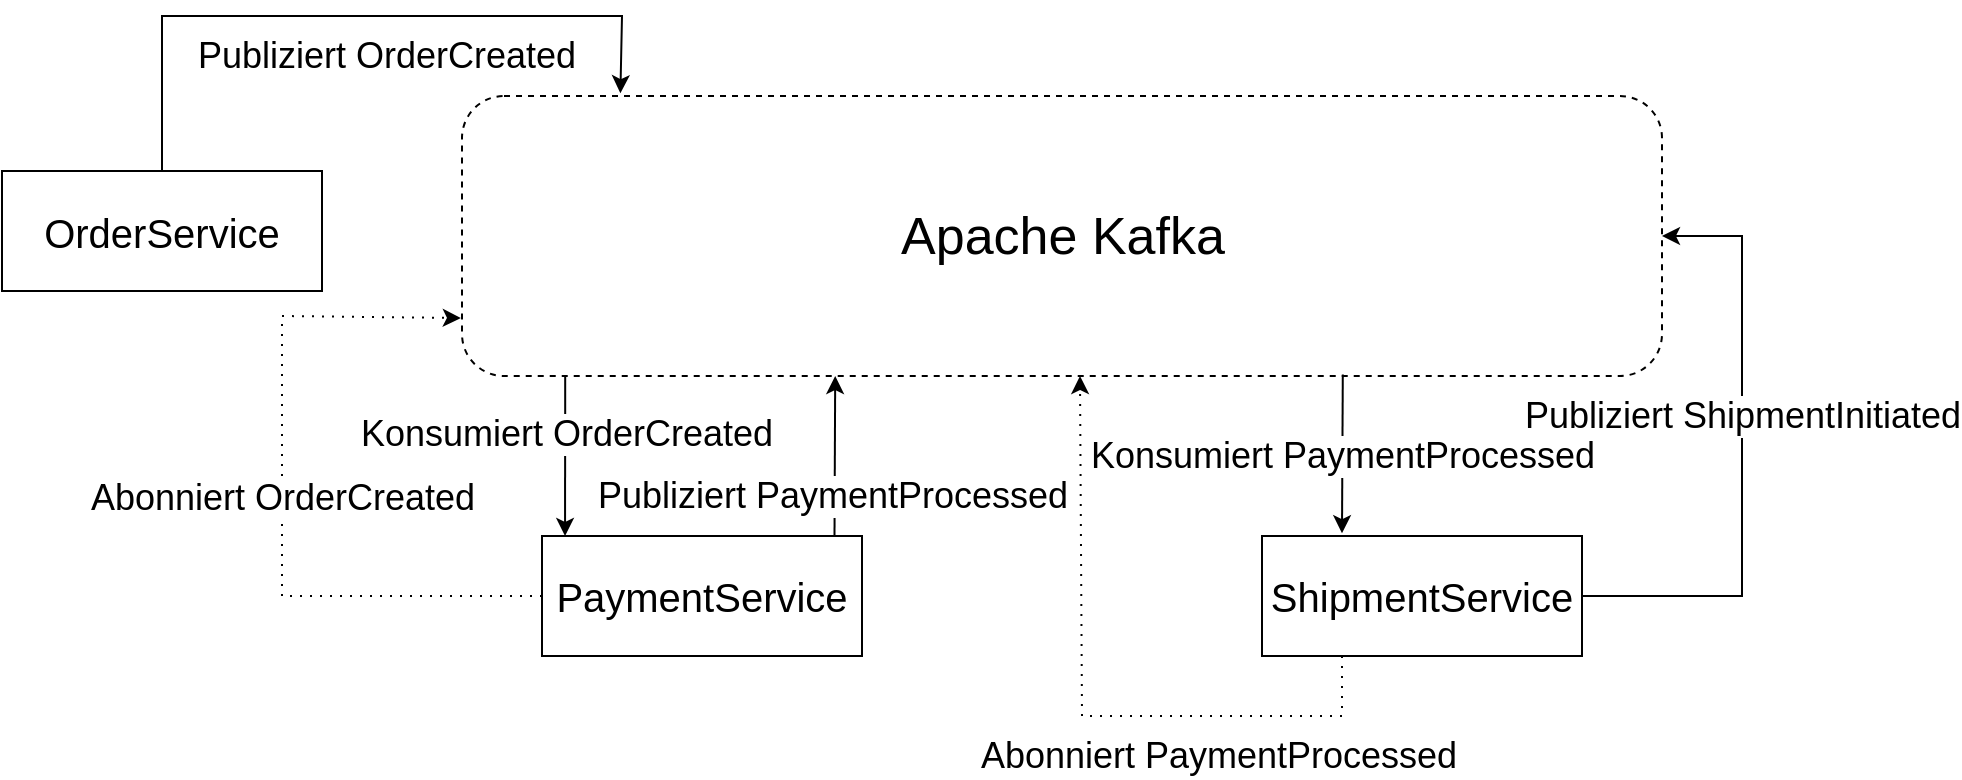 <mxfile version="25.0.2">
  <diagram name="Seite-1" id="bhLrufQwE6neeztawybY">
    <mxGraphModel dx="1195" dy="796" grid="1" gridSize="10" guides="1" tooltips="1" connect="1" arrows="1" fold="1" page="1" pageScale="1" pageWidth="827" pageHeight="1169" math="0" shadow="0">
      <root>
        <mxCell id="0" />
        <mxCell id="1" parent="0" />
        <mxCell id="jQJDxhoKSZgCLVndS6Iz-2" value="&lt;font style=&quot;font-size: 20px;&quot;&gt;OrderService&lt;/font&gt;" style="rounded=0;whiteSpace=wrap;html=1;" parent="1" vertex="1">
          <mxGeometry x="90" y="87.5" width="160" height="60" as="geometry" />
        </mxCell>
        <mxCell id="jQJDxhoKSZgCLVndS6Iz-4" value="&lt;font style=&quot;font-size: 20px;&quot;&gt;ShipmentService&lt;/font&gt;" style="rounded=0;whiteSpace=wrap;html=1;" parent="1" vertex="1">
          <mxGeometry x="720" y="270" width="160" height="60" as="geometry" />
        </mxCell>
        <mxCell id="jQJDxhoKSZgCLVndS6Iz-5" value="" style="rounded=1;whiteSpace=wrap;html=1;dashed=1;direction=east;flipH=0;align=left;shadow=0;glass=0;" parent="1" vertex="1">
          <mxGeometry x="320" y="50" width="600" height="140" as="geometry" />
        </mxCell>
        <mxCell id="jQJDxhoKSZgCLVndS6Iz-17" value="Publiziert OrderCreated" style="endArrow=classic;html=1;rounded=0;exitX=0.5;exitY=0;exitDx=0;exitDy=0;fontSize=18;entryX=0.132;entryY=-0.01;entryDx=0;entryDy=0;entryPerimeter=0;" parent="1" source="jQJDxhoKSZgCLVndS6Iz-2" target="jQJDxhoKSZgCLVndS6Iz-5" edge="1">
          <mxGeometry x="0.094" y="-20" width="50" height="50" relative="1" as="geometry">
            <mxPoint x="400" y="527.66" as="sourcePoint" />
            <mxPoint x="400" y="10" as="targetPoint" />
            <mxPoint as="offset" />
            <Array as="points">
              <mxPoint x="170" y="10" />
              <mxPoint x="400" y="10" />
            </Array>
          </mxGeometry>
        </mxCell>
        <mxCell id="jQJDxhoKSZgCLVndS6Iz-26" value="&lt;font style=&quot;font-size: 26px;&quot;&gt;Apache Kafka&lt;/font&gt;" style="text;html=1;align=center;verticalAlign=middle;whiteSpace=wrap;rounded=0;" parent="1" vertex="1">
          <mxGeometry x="537.5" y="87.5" width="165" height="65" as="geometry" />
        </mxCell>
        <mxCell id="95UaxX5f6KbYi6wilLm2-1" value="Konsumiert OrderCreated" style="endArrow=classic;html=1;rounded=0;entryX=0.072;entryY=0;entryDx=0;entryDy=0;exitX=0.086;exitY=1;exitDx=0;exitDy=0;exitPerimeter=0;fontSize=18;entryPerimeter=0;" parent="1" source="jQJDxhoKSZgCLVndS6Iz-5" target="jQJDxhoKSZgCLVndS6Iz-3" edge="1">
          <mxGeometry x="-0.271" width="50" height="50" relative="1" as="geometry">
            <mxPoint x="430" y="210" as="sourcePoint" />
            <mxPoint x="630" y="291" as="targetPoint" />
            <mxPoint as="offset" />
          </mxGeometry>
        </mxCell>
        <mxCell id="95UaxX5f6KbYi6wilLm2-2" value="Konsumiert PaymentProcessed" style="endArrow=classic;html=1;rounded=0;exitX=0.734;exitY=0.995;exitDx=0;exitDy=0;entryX=0.734;entryY=0.995;entryDx=0;entryDy=0;entryPerimeter=0;exitPerimeter=0;fontSize=18;" parent="1" source="jQJDxhoKSZgCLVndS6Iz-5" edge="1">
          <mxGeometry x="0.026" width="50" height="50" relative="1" as="geometry">
            <mxPoint x="763.0" y="190.0" as="sourcePoint" />
            <mxPoint x="760.0" y="268.6" as="targetPoint" />
            <mxPoint as="offset" />
          </mxGeometry>
        </mxCell>
        <mxCell id="95UaxX5f6KbYi6wilLm2-4" value="Abonniert OrderCreated" style="endArrow=classic;html=1;rounded=0;exitX=0;exitY=0.5;exitDx=0;exitDy=0;dashed=1;dashPattern=1 4;strokeWidth=1;entryX=-0.001;entryY=0.793;entryDx=0;entryDy=0;entryPerimeter=0;fontSize=18;" parent="1" source="jQJDxhoKSZgCLVndS6Iz-3" target="jQJDxhoKSZgCLVndS6Iz-5" edge="1">
          <mxGeometry width="50" height="50" relative="1" as="geometry">
            <mxPoint x="530.0" y="337" as="sourcePoint" />
            <mxPoint x="490.0" y="190" as="targetPoint" />
            <Array as="points">
              <mxPoint x="230" y="300" />
              <mxPoint x="230" y="160" />
            </Array>
          </mxGeometry>
        </mxCell>
        <mxCell id="95UaxX5f6KbYi6wilLm2-5" value="Abonniert PaymentProcessed" style="endArrow=classic;html=1;rounded=0;exitX=0.25;exitY=1;exitDx=0;exitDy=0;dashed=1;dashPattern=1 4;strokeWidth=1;fontSize=18;entryX=0.515;entryY=1;entryDx=0;entryDy=0;entryPerimeter=0;" parent="1" source="jQJDxhoKSZgCLVndS6Iz-4" target="jQJDxhoKSZgCLVndS6Iz-5" edge="1">
          <mxGeometry x="-0.438" y="20" width="50" height="50" relative="1" as="geometry">
            <mxPoint x="630.0" y="467" as="sourcePoint" />
            <mxPoint x="630" y="200" as="targetPoint" />
            <mxPoint as="offset" />
            <Array as="points">
              <mxPoint x="760" y="360" />
              <mxPoint x="630" y="360" />
            </Array>
          </mxGeometry>
        </mxCell>
        <mxCell id="95UaxX5f6KbYi6wilLm2-7" value="Publiziert ShipmentInitiated" style="endArrow=classic;html=1;rounded=0;exitX=1;exitY=0.5;exitDx=0;exitDy=0;entryX=1;entryY=0.5;entryDx=0;entryDy=0;fontSize=18;" parent="1" edge="1" target="jQJDxhoKSZgCLVndS6Iz-5" source="jQJDxhoKSZgCLVndS6Iz-4">
          <mxGeometry x="0.133" width="50" height="50" relative="1" as="geometry">
            <mxPoint x="870.0" y="270" as="sourcePoint" />
            <mxPoint x="870.2" y="190" as="targetPoint" />
            <mxPoint as="offset" />
            <Array as="points">
              <mxPoint x="960" y="300" />
              <mxPoint x="960" y="120" />
            </Array>
          </mxGeometry>
        </mxCell>
        <mxCell id="95UaxX5f6KbYi6wilLm2-8" value="Publiziert PaymentProcessed" style="endArrow=classic;html=1;rounded=0;exitX=0.914;exitY=0.034;exitDx=0;exitDy=0;exitPerimeter=0;fontSize=18;entryX=0.311;entryY=1;entryDx=0;entryDy=0;entryPerimeter=0;" parent="1" source="jQJDxhoKSZgCLVndS6Iz-3" edge="1" target="jQJDxhoKSZgCLVndS6Iz-5">
          <mxGeometry x="-0.463" y="1" width="50" height="50" relative="1" as="geometry">
            <mxPoint x="500.0" y="300" as="sourcePoint" />
            <mxPoint x="530" y="220" as="targetPoint" />
            <Array as="points" />
            <mxPoint as="offset" />
          </mxGeometry>
        </mxCell>
        <mxCell id="jQJDxhoKSZgCLVndS6Iz-3" value="&lt;font style=&quot;font-size: 20px;&quot;&gt;PaymentService&lt;/font&gt;" style="rounded=0;whiteSpace=wrap;html=1;" parent="1" vertex="1">
          <mxGeometry x="360" y="270" width="160" height="60" as="geometry" />
        </mxCell>
      </root>
    </mxGraphModel>
  </diagram>
</mxfile>

